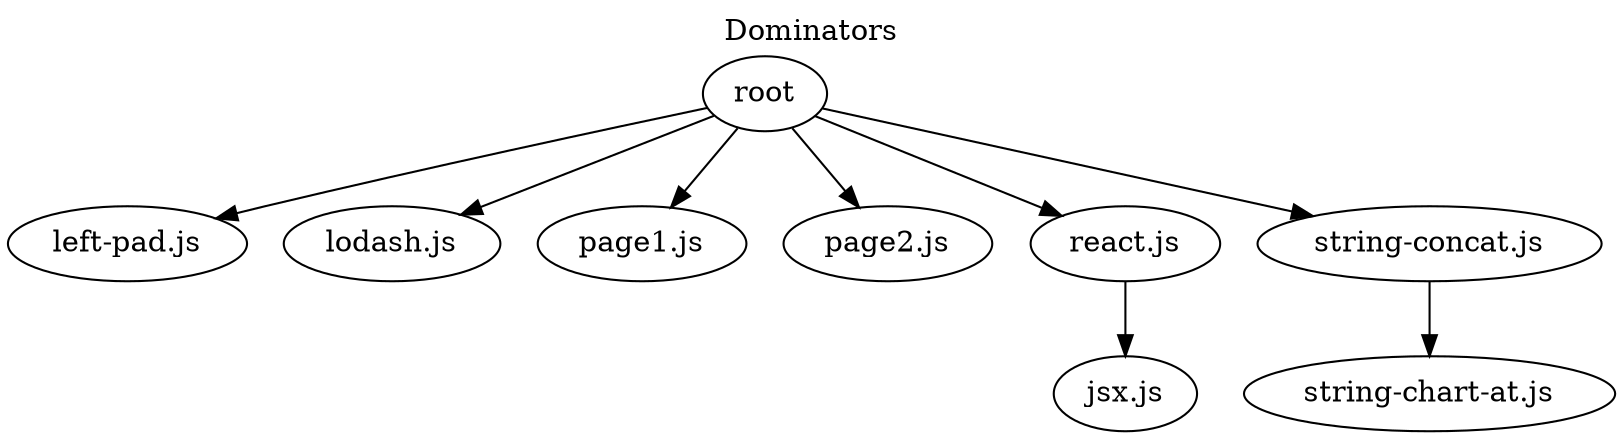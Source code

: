 digraph dominators {
  labelloc="t";
  label="Dominators";

  "root";
  "root" -> "left-pad.js";
  "root" -> "lodash.js";
  "root" -> "page1.js";
  "root" -> "page2.js";
  "root" -> "react.js";
  "root" -> "string-concat.js";
  "jsx.js";
  "left-pad.js";
  "lodash.js";
  "page1.js";
  "page2.js";
  "react.js";
  "string-chart-at.js";
  "string-concat.js";

  "react.js" -> "jsx.js";
  "string-concat.js" -> "string-chart-at.js";
}
